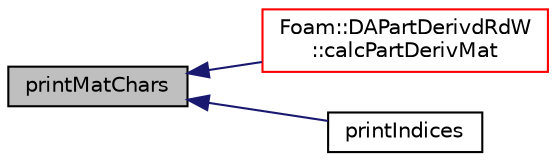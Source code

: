 digraph "printMatChars"
{
  bgcolor="transparent";
  edge [fontname="Helvetica",fontsize="10",labelfontname="Helvetica",labelfontsize="10"];
  node [fontname="Helvetica",fontsize="10",shape=record];
  rankdir="LR";
  Node166 [label="printMatChars",height=0.2,width=0.4,color="black", fillcolor="grey75", style="filled", fontcolor="black"];
  Node166 -> Node167 [dir="back",color="midnightblue",fontsize="10",style="solid",fontname="Helvetica"];
  Node167 [label="Foam::DAPartDerivdRdW\l::calcPartDerivMat",height=0.2,width=0.4,color="red",URL="$classFoam_1_1DAPartDerivdRdW.html#a3f0269fc7ba18e5fbfe29884960e7402",tooltip="compute the partial derivative matrix "];
  Node166 -> Node169 [dir="back",color="midnightblue",fontsize="10",style="solid",fontname="Helvetica"];
  Node169 [label="printIndices",height=0.2,width=0.4,color="black",URL="$classFoam_1_1DAIndex.html#a092b2338b6c6bd5055b5768080bf66a4",tooltip="print all the sizes and indices "];
}
